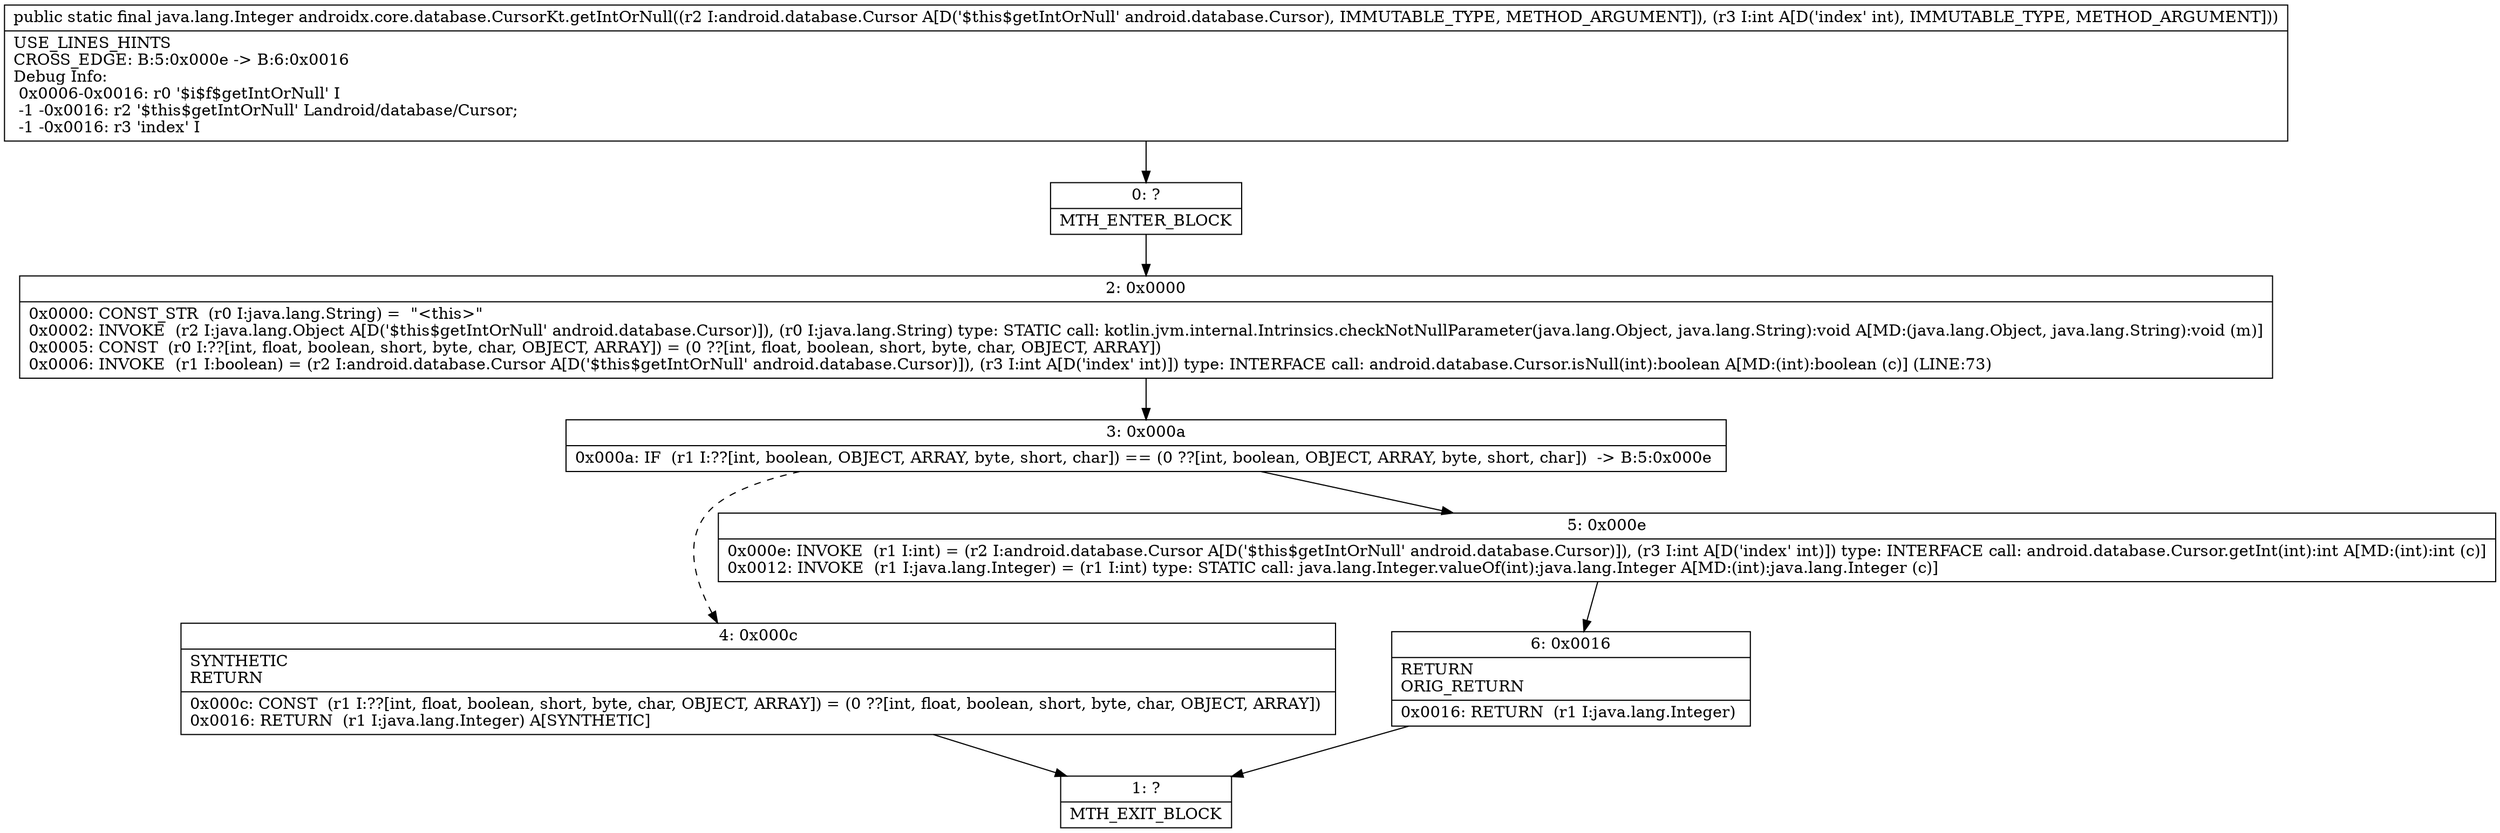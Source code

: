 digraph "CFG forandroidx.core.database.CursorKt.getIntOrNull(Landroid\/database\/Cursor;I)Ljava\/lang\/Integer;" {
Node_0 [shape=record,label="{0\:\ ?|MTH_ENTER_BLOCK\l}"];
Node_2 [shape=record,label="{2\:\ 0x0000|0x0000: CONST_STR  (r0 I:java.lang.String) =  \"\<this\>\" \l0x0002: INVOKE  (r2 I:java.lang.Object A[D('$this$getIntOrNull' android.database.Cursor)]), (r0 I:java.lang.String) type: STATIC call: kotlin.jvm.internal.Intrinsics.checkNotNullParameter(java.lang.Object, java.lang.String):void A[MD:(java.lang.Object, java.lang.String):void (m)]\l0x0005: CONST  (r0 I:??[int, float, boolean, short, byte, char, OBJECT, ARRAY]) = (0 ??[int, float, boolean, short, byte, char, OBJECT, ARRAY]) \l0x0006: INVOKE  (r1 I:boolean) = (r2 I:android.database.Cursor A[D('$this$getIntOrNull' android.database.Cursor)]), (r3 I:int A[D('index' int)]) type: INTERFACE call: android.database.Cursor.isNull(int):boolean A[MD:(int):boolean (c)] (LINE:73)\l}"];
Node_3 [shape=record,label="{3\:\ 0x000a|0x000a: IF  (r1 I:??[int, boolean, OBJECT, ARRAY, byte, short, char]) == (0 ??[int, boolean, OBJECT, ARRAY, byte, short, char])  \-\> B:5:0x000e \l}"];
Node_4 [shape=record,label="{4\:\ 0x000c|SYNTHETIC\lRETURN\l|0x000c: CONST  (r1 I:??[int, float, boolean, short, byte, char, OBJECT, ARRAY]) = (0 ??[int, float, boolean, short, byte, char, OBJECT, ARRAY]) \l0x0016: RETURN  (r1 I:java.lang.Integer) A[SYNTHETIC]\l}"];
Node_1 [shape=record,label="{1\:\ ?|MTH_EXIT_BLOCK\l}"];
Node_5 [shape=record,label="{5\:\ 0x000e|0x000e: INVOKE  (r1 I:int) = (r2 I:android.database.Cursor A[D('$this$getIntOrNull' android.database.Cursor)]), (r3 I:int A[D('index' int)]) type: INTERFACE call: android.database.Cursor.getInt(int):int A[MD:(int):int (c)]\l0x0012: INVOKE  (r1 I:java.lang.Integer) = (r1 I:int) type: STATIC call: java.lang.Integer.valueOf(int):java.lang.Integer A[MD:(int):java.lang.Integer (c)]\l}"];
Node_6 [shape=record,label="{6\:\ 0x0016|RETURN\lORIG_RETURN\l|0x0016: RETURN  (r1 I:java.lang.Integer) \l}"];
MethodNode[shape=record,label="{public static final java.lang.Integer androidx.core.database.CursorKt.getIntOrNull((r2 I:android.database.Cursor A[D('$this$getIntOrNull' android.database.Cursor), IMMUTABLE_TYPE, METHOD_ARGUMENT]), (r3 I:int A[D('index' int), IMMUTABLE_TYPE, METHOD_ARGUMENT]))  | USE_LINES_HINTS\lCROSS_EDGE: B:5:0x000e \-\> B:6:0x0016\lDebug Info:\l  0x0006\-0x0016: r0 '$i$f$getIntOrNull' I\l  \-1 \-0x0016: r2 '$this$getIntOrNull' Landroid\/database\/Cursor;\l  \-1 \-0x0016: r3 'index' I\l}"];
MethodNode -> Node_0;Node_0 -> Node_2;
Node_2 -> Node_3;
Node_3 -> Node_4[style=dashed];
Node_3 -> Node_5;
Node_4 -> Node_1;
Node_5 -> Node_6;
Node_6 -> Node_1;
}

